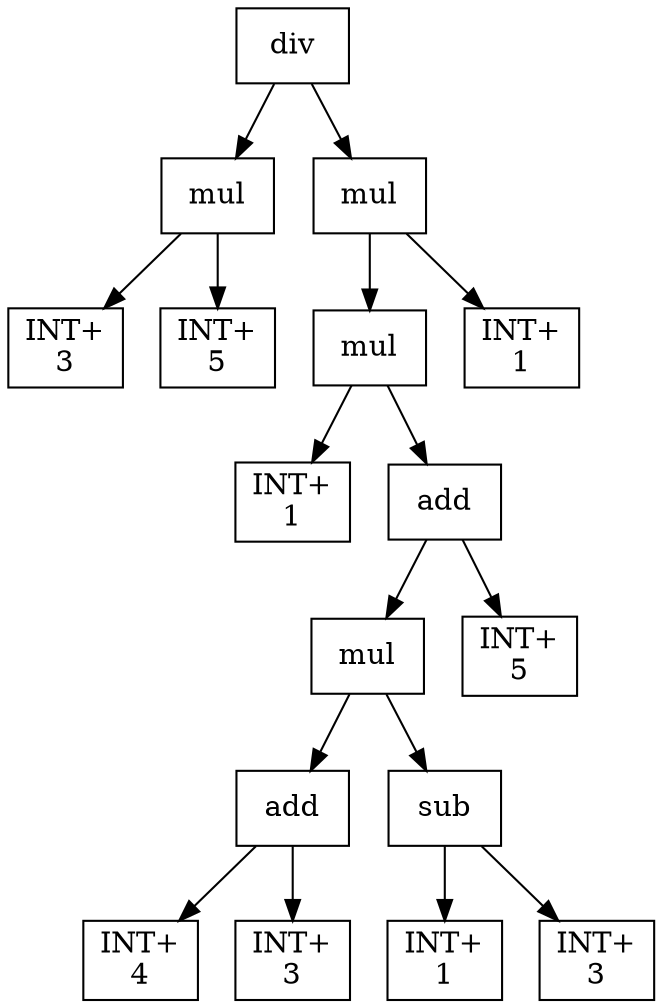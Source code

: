 digraph expr {
  node [shape=box];
  n1 [label="div"];
  n2 [label="mul"];
  n3 [label="INT+\n3"];
  n4 [label="INT+\n5"];
  n2 -> n3;
  n2 -> n4;
  n5 [label="mul"];
  n6 [label="mul"];
  n7 [label="INT+\n1"];
  n8 [label="add"];
  n9 [label="mul"];
  n10 [label="add"];
  n11 [label="INT+\n4"];
  n12 [label="INT+\n3"];
  n10 -> n11;
  n10 -> n12;
  n13 [label="sub"];
  n14 [label="INT+\n1"];
  n15 [label="INT+\n3"];
  n13 -> n14;
  n13 -> n15;
  n9 -> n10;
  n9 -> n13;
  n16 [label="INT+\n5"];
  n8 -> n9;
  n8 -> n16;
  n6 -> n7;
  n6 -> n8;
  n17 [label="INT+\n1"];
  n5 -> n6;
  n5 -> n17;
  n1 -> n2;
  n1 -> n5;
}